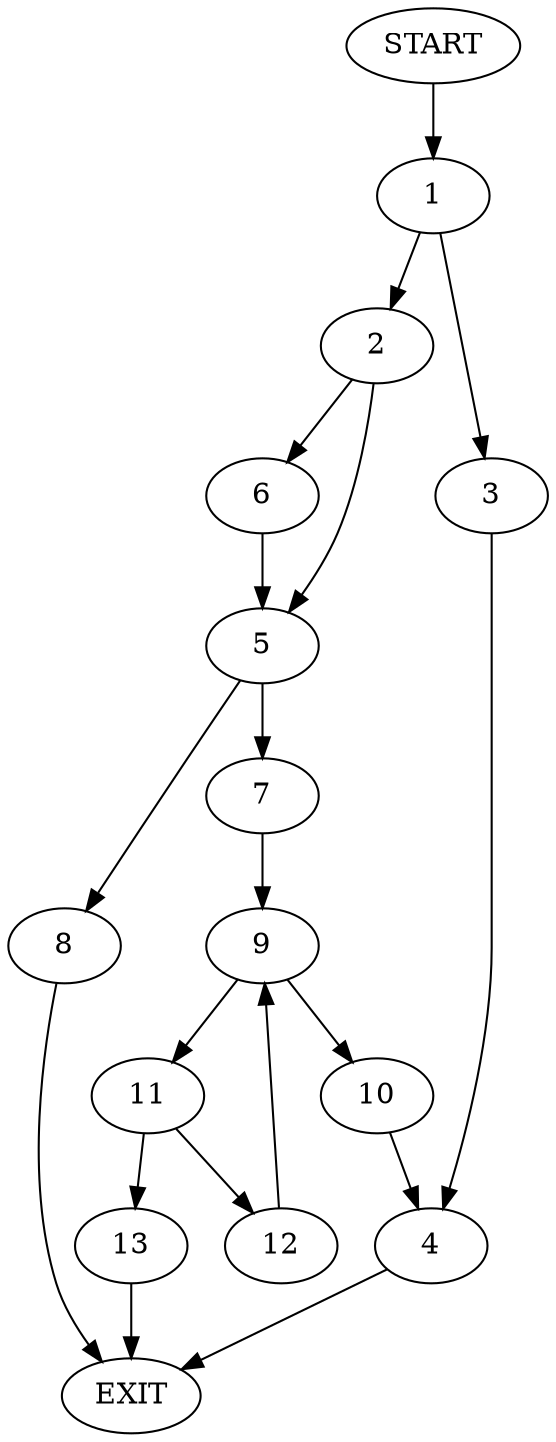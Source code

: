 digraph {
0 [label="START"]
14 [label="EXIT"]
0 -> 1
1 -> 2
1 -> 3
3 -> 4
2 -> 5
2 -> 6
5 -> 7
5 -> 8
6 -> 5
7 -> 9
8 -> 14
9 -> 10
9 -> 11
11 -> 12
11 -> 13
10 -> 4
13 -> 14
12 -> 9
4 -> 14
}
